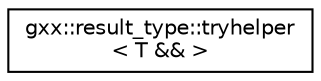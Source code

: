 digraph "Graphical Class Hierarchy"
{
  edge [fontname="Helvetica",fontsize="10",labelfontname="Helvetica",labelfontsize="10"];
  node [fontname="Helvetica",fontsize="10",shape=record];
  rankdir="LR";
  Node1 [label="gxx::result_type::tryhelper\l\< T && \>",height=0.2,width=0.4,color="black", fillcolor="white", style="filled",URL="$structgxx_1_1result__type_1_1tryhelper_3_01T_01_6_6_01_4.html"];
}
